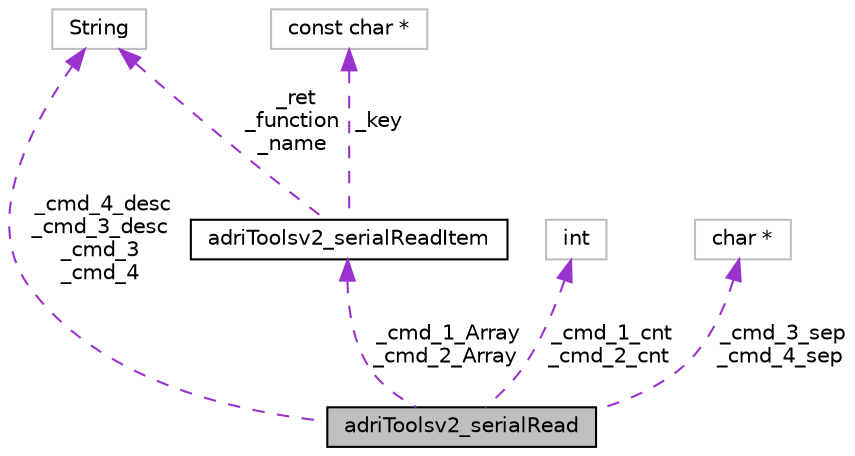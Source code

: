 digraph "adriToolsv2_serialRead"
{
 // LATEX_PDF_SIZE
  edge [fontname="Helvetica",fontsize="10",labelfontname="Helvetica",labelfontsize="10"];
  node [fontname="Helvetica",fontsize="10",shape=record];
  Node1 [label="adriToolsv2_serialRead",height=0.2,width=0.4,color="black", fillcolor="grey75", style="filled", fontcolor="black",tooltip=" "];
  Node2 -> Node1 [dir="back",color="darkorchid3",fontsize="10",style="dashed",label=" _cmd_4_desc\n_cmd_3_desc\n_cmd_3\n_cmd_4" ,fontname="Helvetica"];
  Node2 [label="String",height=0.2,width=0.4,color="grey75", fillcolor="white", style="filled",tooltip=" "];
  Node3 -> Node1 [dir="back",color="darkorchid3",fontsize="10",style="dashed",label=" _cmd_1_Array\n_cmd_2_Array" ,fontname="Helvetica"];
  Node3 [label="adriToolsv2_serialReadItem",height=0.2,width=0.4,color="black", fillcolor="white", style="filled",URL="$classadri_toolsv2__serial_read_item.html",tooltip=" "];
  Node2 -> Node3 [dir="back",color="darkorchid3",fontsize="10",style="dashed",label=" _ret\n_function\n_name" ,fontname="Helvetica"];
  Node4 -> Node3 [dir="back",color="darkorchid3",fontsize="10",style="dashed",label=" _key" ,fontname="Helvetica"];
  Node4 [label="const char *",height=0.2,width=0.4,color="grey75", fillcolor="white", style="filled",tooltip=" "];
  Node5 -> Node1 [dir="back",color="darkorchid3",fontsize="10",style="dashed",label=" _cmd_1_cnt\n_cmd_2_cnt" ,fontname="Helvetica"];
  Node5 [label="int",height=0.2,width=0.4,color="grey75", fillcolor="white", style="filled",tooltip=" "];
  Node6 -> Node1 [dir="back",color="darkorchid3",fontsize="10",style="dashed",label=" _cmd_3_sep\n_cmd_4_sep" ,fontname="Helvetica"];
  Node6 [label="char *",height=0.2,width=0.4,color="grey75", fillcolor="white", style="filled",tooltip=" "];
}
